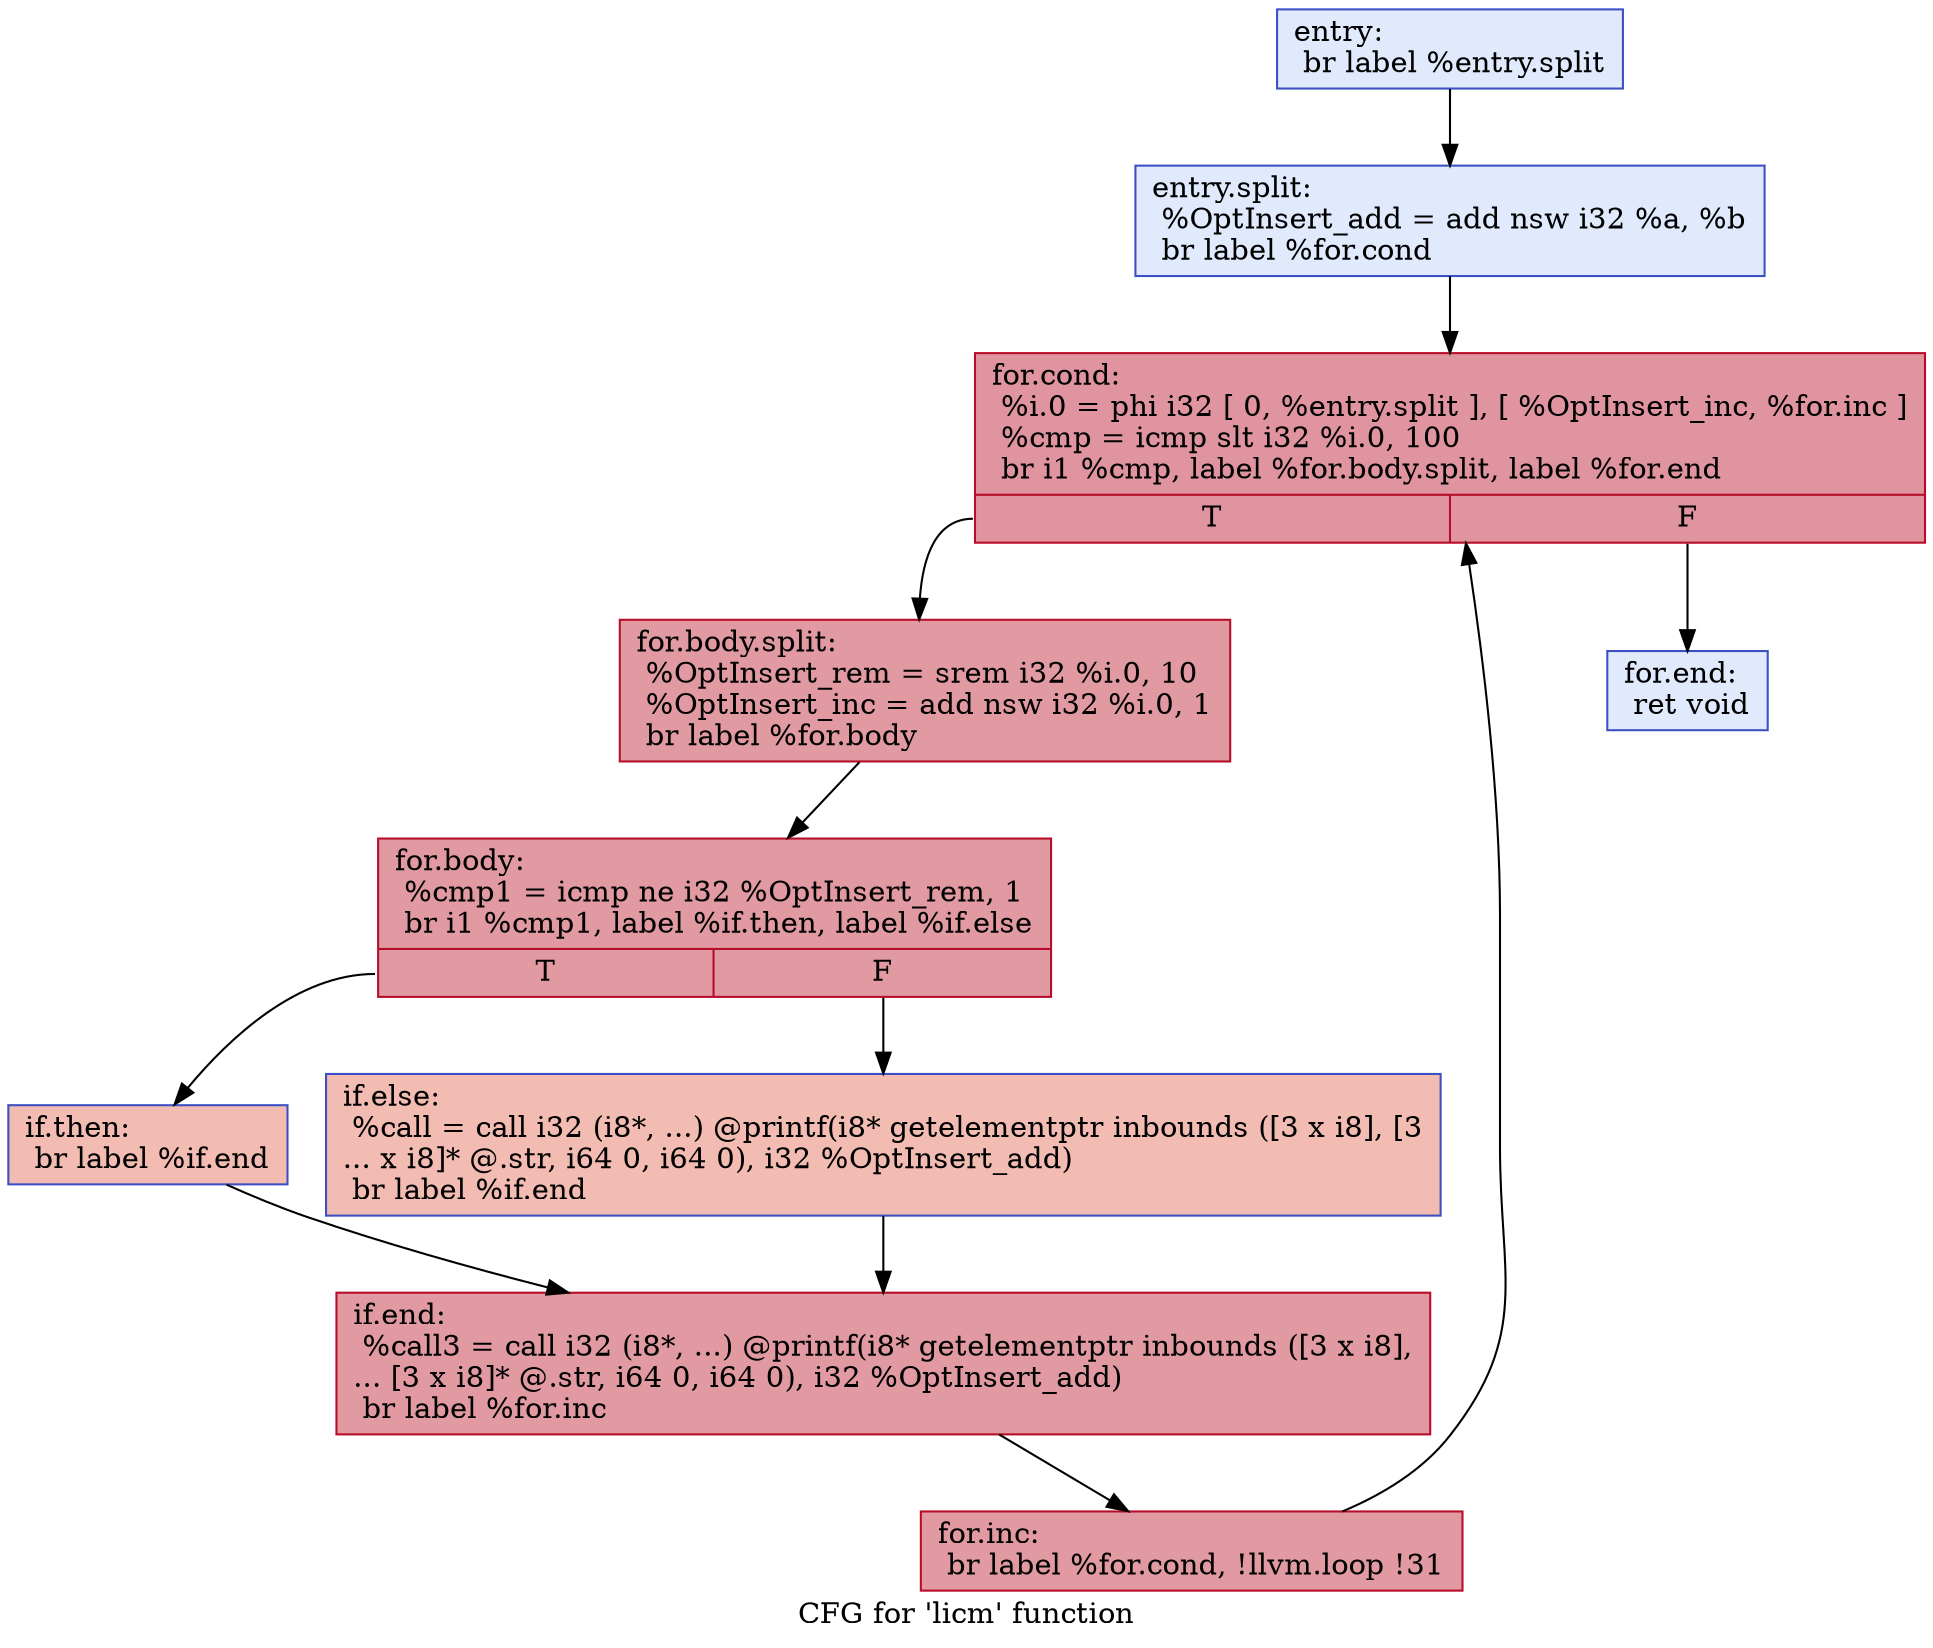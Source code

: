 digraph "CFG for 'licm' function" {
	label="CFG for 'licm' function";

	Node0x5606335f8640 [shape=record,color="#3d50c3ff", style=filled, fillcolor="#b9d0f970",label="{entry:\l  br label %entry.split\l}"];
	Node0x5606335f8640 -> Node0x5606336093b0;
	Node0x5606336093b0 [shape=record,color="#3d50c3ff", style=filled, fillcolor="#b9d0f970",label="{entry.split:                                      \l  %OptInsert_add = add nsw i32 %a, %b\l  br label %for.cond\l}"];
	Node0x5606336093b0 -> Node0x560633609400;
	Node0x560633609400 [shape=record,color="#b70d28ff", style=filled, fillcolor="#b70d2870",label="{for.cond:                                         \l  %i.0 = phi i32 [ 0, %entry.split ], [ %OptInsert_inc, %for.inc ]\l  %cmp = icmp slt i32 %i.0, 100\l  br i1 %cmp, label %for.body.split, label %for.end\l|{<s0>T|<s1>F}}"];
	Node0x560633609400:s0 -> Node0x560633609450;
	Node0x560633609400:s1 -> Node0x560633609630;
	Node0x560633609450 [shape=record,color="#b70d28ff", style=filled, fillcolor="#bb1b2c70",label="{for.body.split:                                   \l  %OptInsert_rem = srem i32 %i.0, 10\l  %OptInsert_inc = add nsw i32 %i.0, 1\l  br label %for.body\l}"];
	Node0x560633609450 -> Node0x5606336094a0;
	Node0x5606336094a0 [shape=record,color="#b70d28ff", style=filled, fillcolor="#bb1b2c70",label="{for.body:                                         \l  %cmp1 = icmp ne i32 %OptInsert_rem, 1\l  br i1 %cmp1, label %if.then, label %if.else\l|{<s0>T|<s1>F}}"];
	Node0x5606336094a0:s0 -> Node0x5606336094f0;
	Node0x5606336094a0:s1 -> Node0x560633609540;
	Node0x5606336094f0 [shape=record,color="#3d50c3ff", style=filled, fillcolor="#e1675170",label="{if.then:                                          \l  br label %if.end\l}"];
	Node0x5606336094f0 -> Node0x560633609590;
	Node0x560633609540 [shape=record,color="#3d50c3ff", style=filled, fillcolor="#e1675170",label="{if.else:                                          \l  %call = call i32 (i8*, ...) @printf(i8* getelementptr inbounds ([3 x i8], [3\l... x i8]* @.str, i64 0, i64 0), i32 %OptInsert_add)\l  br label %if.end\l}"];
	Node0x560633609540 -> Node0x560633609590;
	Node0x560633609590 [shape=record,color="#b70d28ff", style=filled, fillcolor="#bb1b2c70",label="{if.end:                                           \l  %call3 = call i32 (i8*, ...) @printf(i8* getelementptr inbounds ([3 x i8],\l... [3 x i8]* @.str, i64 0, i64 0), i32 %OptInsert_add)\l  br label %for.inc\l}"];
	Node0x560633609590 -> Node0x5606336095e0;
	Node0x5606336095e0 [shape=record,color="#b70d28ff", style=filled, fillcolor="#bb1b2c70",label="{for.inc:                                          \l  br label %for.cond, !llvm.loop !31\l}"];
	Node0x5606336095e0 -> Node0x560633609400;
	Node0x560633609630 [shape=record,color="#3d50c3ff", style=filled, fillcolor="#b9d0f970",label="{for.end:                                          \l  ret void\l}"];
}
